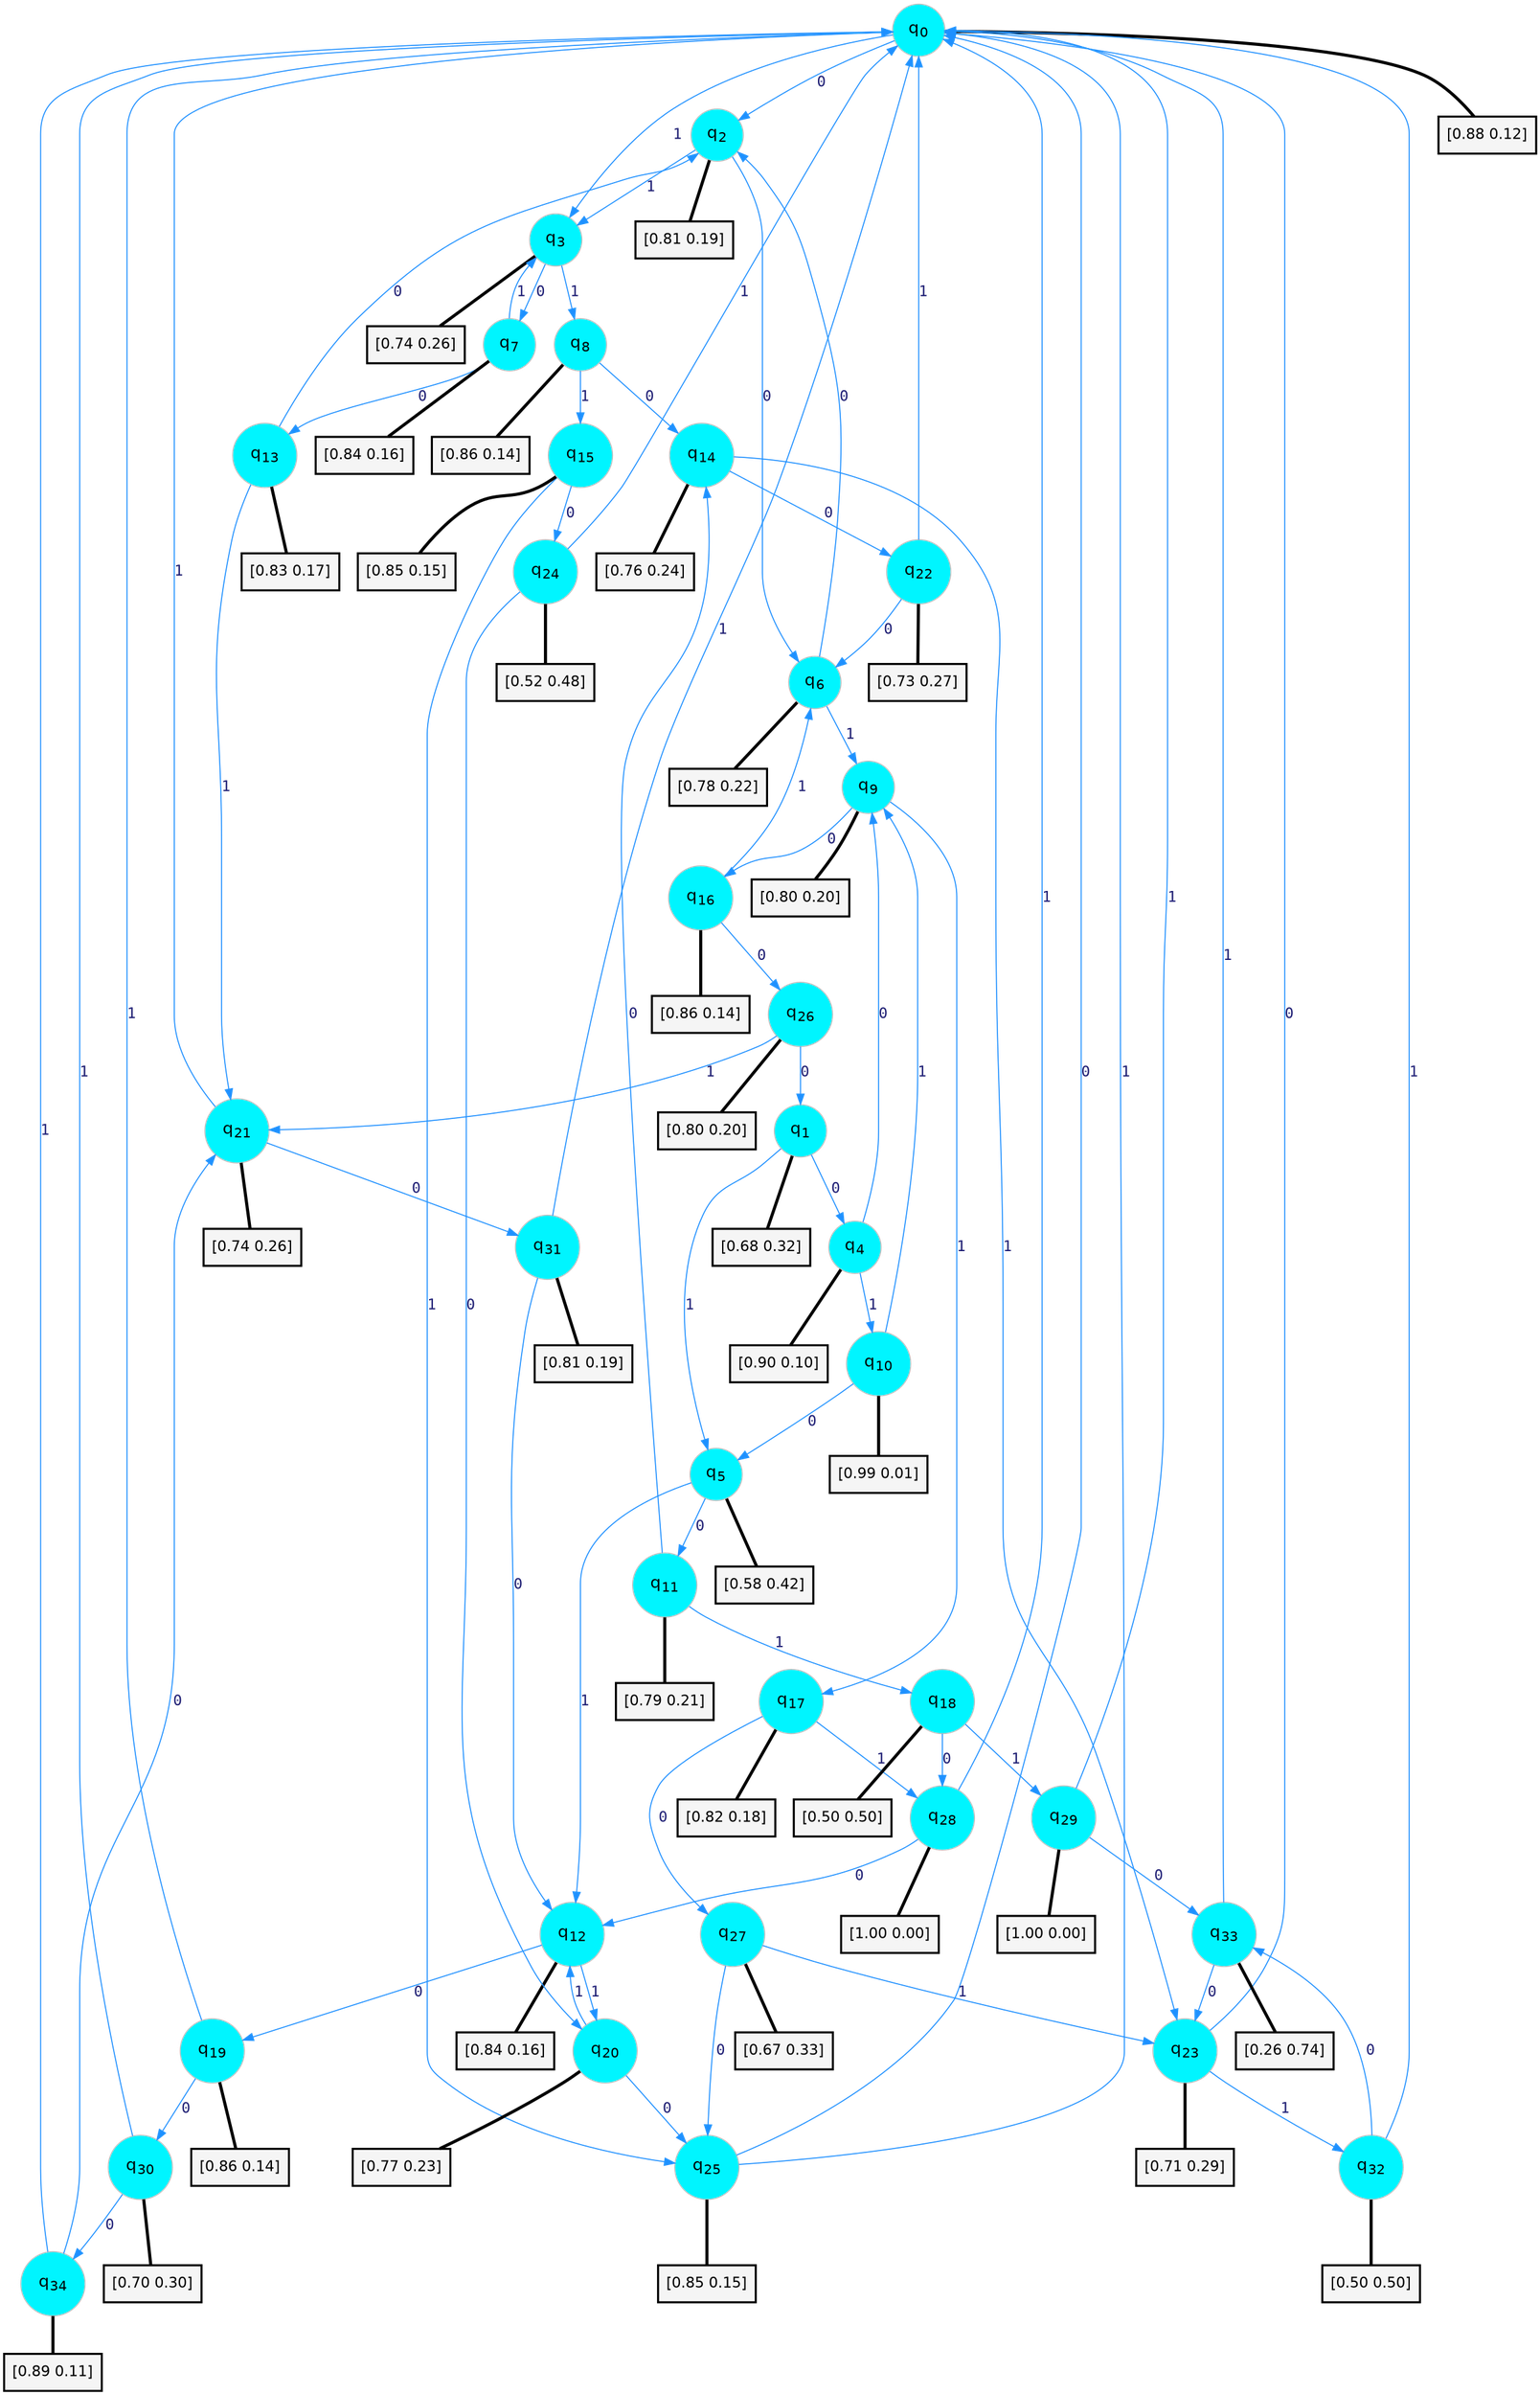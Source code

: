 digraph G {
graph [
bgcolor=transparent, dpi=300, rankdir=TD, size="40,25"];
node [
color=gray, fillcolor=turquoise1, fontcolor=black, fontname=Helvetica, fontsize=16, fontweight=bold, shape=circle, style=filled];
edge [
arrowsize=1, color=dodgerblue1, fontcolor=midnightblue, fontname=courier, fontweight=bold, penwidth=1, style=solid, weight=20];
0[label=<q<SUB>0</SUB>>];
1[label=<q<SUB>1</SUB>>];
2[label=<q<SUB>2</SUB>>];
3[label=<q<SUB>3</SUB>>];
4[label=<q<SUB>4</SUB>>];
5[label=<q<SUB>5</SUB>>];
6[label=<q<SUB>6</SUB>>];
7[label=<q<SUB>7</SUB>>];
8[label=<q<SUB>8</SUB>>];
9[label=<q<SUB>9</SUB>>];
10[label=<q<SUB>10</SUB>>];
11[label=<q<SUB>11</SUB>>];
12[label=<q<SUB>12</SUB>>];
13[label=<q<SUB>13</SUB>>];
14[label=<q<SUB>14</SUB>>];
15[label=<q<SUB>15</SUB>>];
16[label=<q<SUB>16</SUB>>];
17[label=<q<SUB>17</SUB>>];
18[label=<q<SUB>18</SUB>>];
19[label=<q<SUB>19</SUB>>];
20[label=<q<SUB>20</SUB>>];
21[label=<q<SUB>21</SUB>>];
22[label=<q<SUB>22</SUB>>];
23[label=<q<SUB>23</SUB>>];
24[label=<q<SUB>24</SUB>>];
25[label=<q<SUB>25</SUB>>];
26[label=<q<SUB>26</SUB>>];
27[label=<q<SUB>27</SUB>>];
28[label=<q<SUB>28</SUB>>];
29[label=<q<SUB>29</SUB>>];
30[label=<q<SUB>30</SUB>>];
31[label=<q<SUB>31</SUB>>];
32[label=<q<SUB>32</SUB>>];
33[label=<q<SUB>33</SUB>>];
34[label=<q<SUB>34</SUB>>];
35[label="[0.88 0.12]", shape=box,fontcolor=black, fontname=Helvetica, fontsize=14, penwidth=2, fillcolor=whitesmoke,color=black];
36[label="[0.68 0.32]", shape=box,fontcolor=black, fontname=Helvetica, fontsize=14, penwidth=2, fillcolor=whitesmoke,color=black];
37[label="[0.81 0.19]", shape=box,fontcolor=black, fontname=Helvetica, fontsize=14, penwidth=2, fillcolor=whitesmoke,color=black];
38[label="[0.74 0.26]", shape=box,fontcolor=black, fontname=Helvetica, fontsize=14, penwidth=2, fillcolor=whitesmoke,color=black];
39[label="[0.90 0.10]", shape=box,fontcolor=black, fontname=Helvetica, fontsize=14, penwidth=2, fillcolor=whitesmoke,color=black];
40[label="[0.58 0.42]", shape=box,fontcolor=black, fontname=Helvetica, fontsize=14, penwidth=2, fillcolor=whitesmoke,color=black];
41[label="[0.78 0.22]", shape=box,fontcolor=black, fontname=Helvetica, fontsize=14, penwidth=2, fillcolor=whitesmoke,color=black];
42[label="[0.84 0.16]", shape=box,fontcolor=black, fontname=Helvetica, fontsize=14, penwidth=2, fillcolor=whitesmoke,color=black];
43[label="[0.86 0.14]", shape=box,fontcolor=black, fontname=Helvetica, fontsize=14, penwidth=2, fillcolor=whitesmoke,color=black];
44[label="[0.80 0.20]", shape=box,fontcolor=black, fontname=Helvetica, fontsize=14, penwidth=2, fillcolor=whitesmoke,color=black];
45[label="[0.99 0.01]", shape=box,fontcolor=black, fontname=Helvetica, fontsize=14, penwidth=2, fillcolor=whitesmoke,color=black];
46[label="[0.79 0.21]", shape=box,fontcolor=black, fontname=Helvetica, fontsize=14, penwidth=2, fillcolor=whitesmoke,color=black];
47[label="[0.84 0.16]", shape=box,fontcolor=black, fontname=Helvetica, fontsize=14, penwidth=2, fillcolor=whitesmoke,color=black];
48[label="[0.83 0.17]", shape=box,fontcolor=black, fontname=Helvetica, fontsize=14, penwidth=2, fillcolor=whitesmoke,color=black];
49[label="[0.76 0.24]", shape=box,fontcolor=black, fontname=Helvetica, fontsize=14, penwidth=2, fillcolor=whitesmoke,color=black];
50[label="[0.85 0.15]", shape=box,fontcolor=black, fontname=Helvetica, fontsize=14, penwidth=2, fillcolor=whitesmoke,color=black];
51[label="[0.86 0.14]", shape=box,fontcolor=black, fontname=Helvetica, fontsize=14, penwidth=2, fillcolor=whitesmoke,color=black];
52[label="[0.82 0.18]", shape=box,fontcolor=black, fontname=Helvetica, fontsize=14, penwidth=2, fillcolor=whitesmoke,color=black];
53[label="[0.50 0.50]", shape=box,fontcolor=black, fontname=Helvetica, fontsize=14, penwidth=2, fillcolor=whitesmoke,color=black];
54[label="[0.86 0.14]", shape=box,fontcolor=black, fontname=Helvetica, fontsize=14, penwidth=2, fillcolor=whitesmoke,color=black];
55[label="[0.77 0.23]", shape=box,fontcolor=black, fontname=Helvetica, fontsize=14, penwidth=2, fillcolor=whitesmoke,color=black];
56[label="[0.74 0.26]", shape=box,fontcolor=black, fontname=Helvetica, fontsize=14, penwidth=2, fillcolor=whitesmoke,color=black];
57[label="[0.73 0.27]", shape=box,fontcolor=black, fontname=Helvetica, fontsize=14, penwidth=2, fillcolor=whitesmoke,color=black];
58[label="[0.71 0.29]", shape=box,fontcolor=black, fontname=Helvetica, fontsize=14, penwidth=2, fillcolor=whitesmoke,color=black];
59[label="[0.52 0.48]", shape=box,fontcolor=black, fontname=Helvetica, fontsize=14, penwidth=2, fillcolor=whitesmoke,color=black];
60[label="[0.85 0.15]", shape=box,fontcolor=black, fontname=Helvetica, fontsize=14, penwidth=2, fillcolor=whitesmoke,color=black];
61[label="[0.80 0.20]", shape=box,fontcolor=black, fontname=Helvetica, fontsize=14, penwidth=2, fillcolor=whitesmoke,color=black];
62[label="[0.67 0.33]", shape=box,fontcolor=black, fontname=Helvetica, fontsize=14, penwidth=2, fillcolor=whitesmoke,color=black];
63[label="[1.00 0.00]", shape=box,fontcolor=black, fontname=Helvetica, fontsize=14, penwidth=2, fillcolor=whitesmoke,color=black];
64[label="[1.00 0.00]", shape=box,fontcolor=black, fontname=Helvetica, fontsize=14, penwidth=2, fillcolor=whitesmoke,color=black];
65[label="[0.70 0.30]", shape=box,fontcolor=black, fontname=Helvetica, fontsize=14, penwidth=2, fillcolor=whitesmoke,color=black];
66[label="[0.81 0.19]", shape=box,fontcolor=black, fontname=Helvetica, fontsize=14, penwidth=2, fillcolor=whitesmoke,color=black];
67[label="[0.50 0.50]", shape=box,fontcolor=black, fontname=Helvetica, fontsize=14, penwidth=2, fillcolor=whitesmoke,color=black];
68[label="[0.26 0.74]", shape=box,fontcolor=black, fontname=Helvetica, fontsize=14, penwidth=2, fillcolor=whitesmoke,color=black];
69[label="[0.89 0.11]", shape=box,fontcolor=black, fontname=Helvetica, fontsize=14, penwidth=2, fillcolor=whitesmoke,color=black];
0->2 [label=0];
0->3 [label=1];
0->35 [arrowhead=none, penwidth=3,color=black];
1->4 [label=0];
1->5 [label=1];
1->36 [arrowhead=none, penwidth=3,color=black];
2->6 [label=0];
2->3 [label=1];
2->37 [arrowhead=none, penwidth=3,color=black];
3->7 [label=0];
3->8 [label=1];
3->38 [arrowhead=none, penwidth=3,color=black];
4->9 [label=0];
4->10 [label=1];
4->39 [arrowhead=none, penwidth=3,color=black];
5->11 [label=0];
5->12 [label=1];
5->40 [arrowhead=none, penwidth=3,color=black];
6->2 [label=0];
6->9 [label=1];
6->41 [arrowhead=none, penwidth=3,color=black];
7->13 [label=0];
7->3 [label=1];
7->42 [arrowhead=none, penwidth=3,color=black];
8->14 [label=0];
8->15 [label=1];
8->43 [arrowhead=none, penwidth=3,color=black];
9->16 [label=0];
9->17 [label=1];
9->44 [arrowhead=none, penwidth=3,color=black];
10->5 [label=0];
10->9 [label=1];
10->45 [arrowhead=none, penwidth=3,color=black];
11->14 [label=0];
11->18 [label=1];
11->46 [arrowhead=none, penwidth=3,color=black];
12->19 [label=0];
12->20 [label=1];
12->47 [arrowhead=none, penwidth=3,color=black];
13->2 [label=0];
13->21 [label=1];
13->48 [arrowhead=none, penwidth=3,color=black];
14->22 [label=0];
14->23 [label=1];
14->49 [arrowhead=none, penwidth=3,color=black];
15->24 [label=0];
15->25 [label=1];
15->50 [arrowhead=none, penwidth=3,color=black];
16->26 [label=0];
16->6 [label=1];
16->51 [arrowhead=none, penwidth=3,color=black];
17->27 [label=0];
17->28 [label=1];
17->52 [arrowhead=none, penwidth=3,color=black];
18->28 [label=0];
18->29 [label=1];
18->53 [arrowhead=none, penwidth=3,color=black];
19->30 [label=0];
19->0 [label=1];
19->54 [arrowhead=none, penwidth=3,color=black];
20->25 [label=0];
20->12 [label=1];
20->55 [arrowhead=none, penwidth=3,color=black];
21->31 [label=0];
21->0 [label=1];
21->56 [arrowhead=none, penwidth=3,color=black];
22->6 [label=0];
22->0 [label=1];
22->57 [arrowhead=none, penwidth=3,color=black];
23->0 [label=0];
23->32 [label=1];
23->58 [arrowhead=none, penwidth=3,color=black];
24->20 [label=0];
24->0 [label=1];
24->59 [arrowhead=none, penwidth=3,color=black];
25->0 [label=0];
25->0 [label=1];
25->60 [arrowhead=none, penwidth=3,color=black];
26->1 [label=0];
26->21 [label=1];
26->61 [arrowhead=none, penwidth=3,color=black];
27->25 [label=0];
27->23 [label=1];
27->62 [arrowhead=none, penwidth=3,color=black];
28->12 [label=0];
28->0 [label=1];
28->63 [arrowhead=none, penwidth=3,color=black];
29->33 [label=0];
29->0 [label=1];
29->64 [arrowhead=none, penwidth=3,color=black];
30->34 [label=0];
30->0 [label=1];
30->65 [arrowhead=none, penwidth=3,color=black];
31->12 [label=0];
31->0 [label=1];
31->66 [arrowhead=none, penwidth=3,color=black];
32->33 [label=0];
32->0 [label=1];
32->67 [arrowhead=none, penwidth=3,color=black];
33->23 [label=0];
33->0 [label=1];
33->68 [arrowhead=none, penwidth=3,color=black];
34->21 [label=0];
34->0 [label=1];
34->69 [arrowhead=none, penwidth=3,color=black];
}
